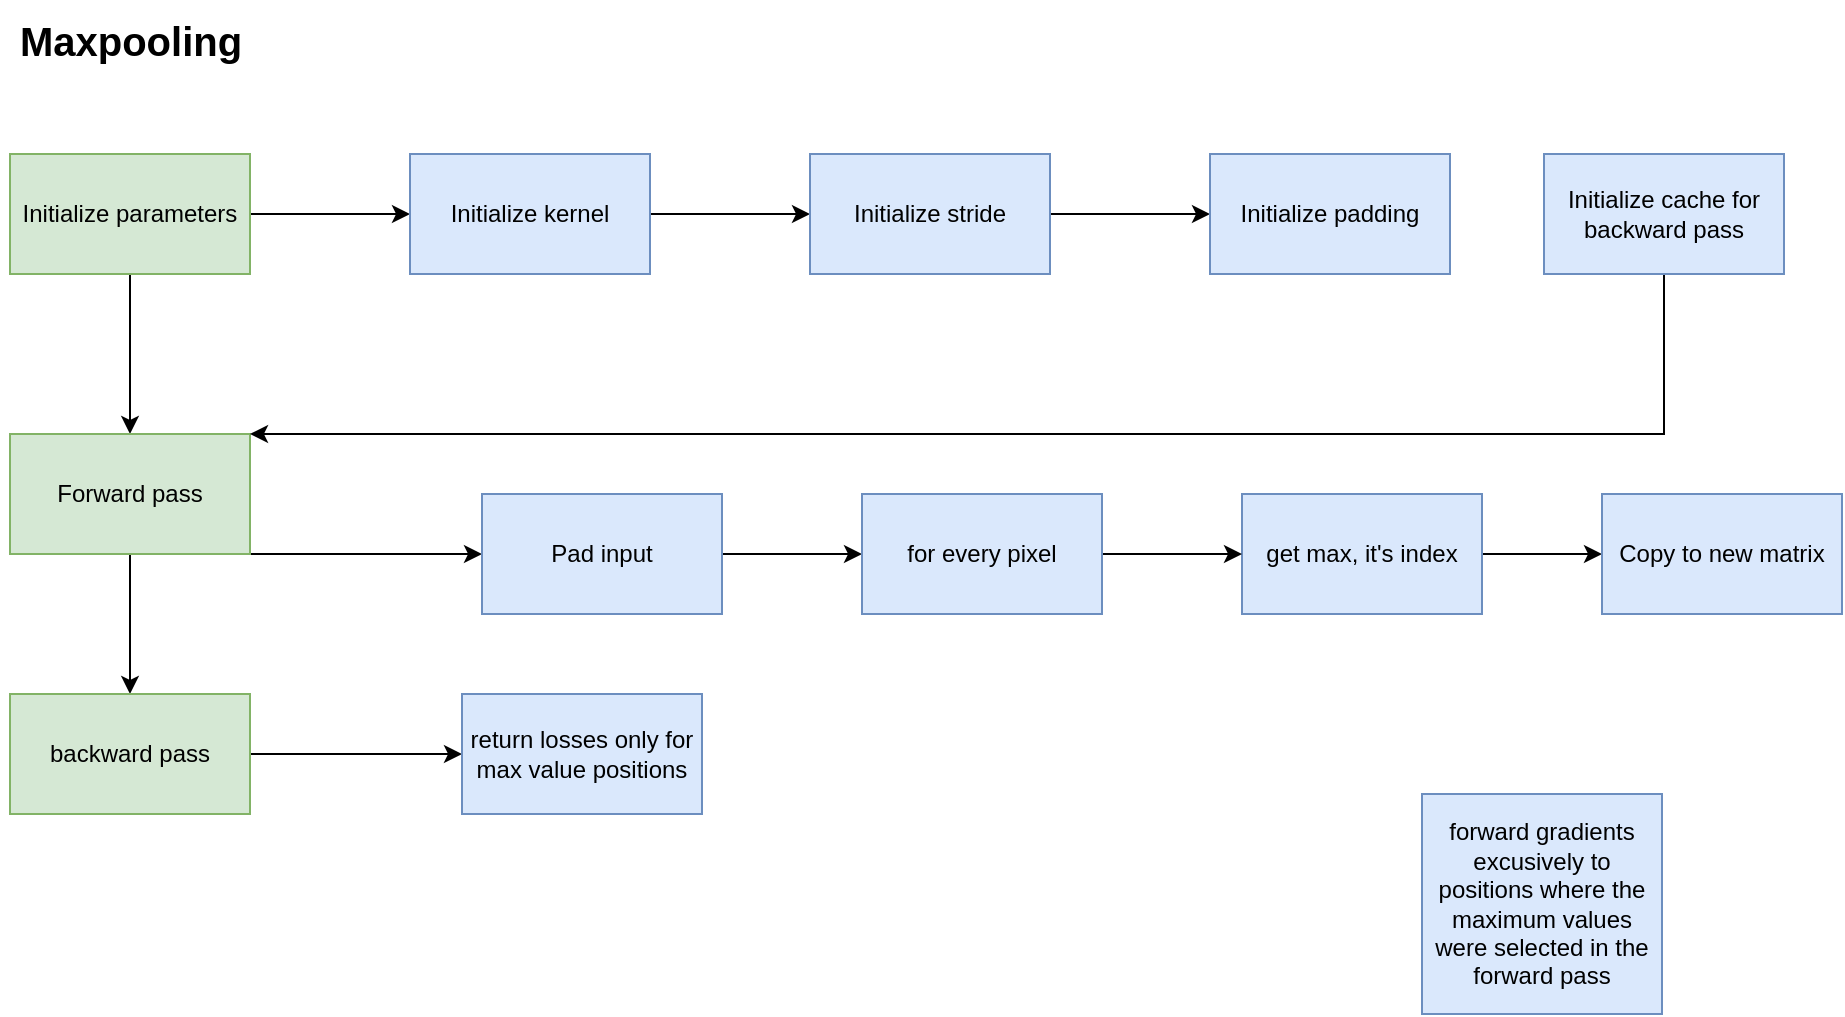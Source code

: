<mxfile version="26.1.0">
  <diagram name="Σελίδα-1" id="0JJ2JEffgrGLWTJLnre1">
    <mxGraphModel dx="1674" dy="746" grid="1" gridSize="10" guides="1" tooltips="1" connect="1" arrows="1" fold="1" page="1" pageScale="1" pageWidth="827" pageHeight="1169" math="0" shadow="0">
      <root>
        <mxCell id="0" />
        <mxCell id="1" parent="0" />
        <mxCell id="ypOiB7ghJIlv_MFIv7FI-4" value="" style="edgeStyle=orthogonalEdgeStyle;rounded=0;orthogonalLoop=1;jettySize=auto;html=1;" parent="1" source="ypOiB7ghJIlv_MFIv7FI-1" target="ypOiB7ghJIlv_MFIv7FI-3" edge="1">
          <mxGeometry relative="1" as="geometry" />
        </mxCell>
        <mxCell id="ypOiB7ghJIlv_MFIv7FI-6" value="" style="edgeStyle=orthogonalEdgeStyle;rounded=0;orthogonalLoop=1;jettySize=auto;html=1;" parent="1" source="ypOiB7ghJIlv_MFIv7FI-1" target="ypOiB7ghJIlv_MFIv7FI-5" edge="1">
          <mxGeometry relative="1" as="geometry" />
        </mxCell>
        <mxCell id="ypOiB7ghJIlv_MFIv7FI-1" value="Initialize parameters" style="rounded=0;whiteSpace=wrap;html=1;fillColor=#d5e8d4;strokeColor=#82b366;" parent="1" vertex="1">
          <mxGeometry x="354" y="100" width="120" height="60" as="geometry" />
        </mxCell>
        <mxCell id="ypOiB7ghJIlv_MFIv7FI-2" value="&lt;font style=&quot;font-size: 20px;&quot;&gt;&lt;b&gt;Maxpooling&lt;/b&gt;&lt;/font&gt;" style="text;html=1;align=center;verticalAlign=middle;resizable=0;points=[];autosize=1;strokeColor=none;fillColor=none;" parent="1" vertex="1">
          <mxGeometry x="349" y="23" width="130" height="40" as="geometry" />
        </mxCell>
        <mxCell id="ypOiB7ghJIlv_MFIv7FI-22" value="" style="edgeStyle=orthogonalEdgeStyle;rounded=0;orthogonalLoop=1;jettySize=auto;html=1;" parent="1" source="ypOiB7ghJIlv_MFIv7FI-3" target="ypOiB7ghJIlv_MFIv7FI-16" edge="1">
          <mxGeometry relative="1" as="geometry" />
        </mxCell>
        <mxCell id="ypOiB7ghJIlv_MFIv7FI-28" style="edgeStyle=orthogonalEdgeStyle;rounded=0;orthogonalLoop=1;jettySize=auto;html=1;exitX=1;exitY=1;exitDx=0;exitDy=0;entryX=0;entryY=0.5;entryDx=0;entryDy=0;" parent="1" source="ypOiB7ghJIlv_MFIv7FI-3" target="ypOiB7ghJIlv_MFIv7FI-20" edge="1">
          <mxGeometry relative="1" as="geometry">
            <Array as="points">
              <mxPoint x="580" y="300" />
            </Array>
          </mxGeometry>
        </mxCell>
        <mxCell id="ypOiB7ghJIlv_MFIv7FI-3" value="Forward pass" style="whiteSpace=wrap;html=1;fillColor=#d5e8d4;strokeColor=#82b366;rounded=0;" parent="1" vertex="1">
          <mxGeometry x="354" y="240" width="120" height="60" as="geometry" />
        </mxCell>
        <mxCell id="ypOiB7ghJIlv_MFIv7FI-8" value="" style="edgeStyle=orthogonalEdgeStyle;rounded=0;orthogonalLoop=1;jettySize=auto;html=1;" parent="1" source="ypOiB7ghJIlv_MFIv7FI-5" target="ypOiB7ghJIlv_MFIv7FI-7" edge="1">
          <mxGeometry relative="1" as="geometry" />
        </mxCell>
        <mxCell id="ypOiB7ghJIlv_MFIv7FI-5" value="Initialize kernel" style="whiteSpace=wrap;html=1;fillColor=#dae8fc;strokeColor=#6c8ebf;rounded=0;" parent="1" vertex="1">
          <mxGeometry x="554" y="100" width="120" height="60" as="geometry" />
        </mxCell>
        <mxCell id="ypOiB7ghJIlv_MFIv7FI-10" value="" style="edgeStyle=orthogonalEdgeStyle;rounded=0;orthogonalLoop=1;jettySize=auto;html=1;" parent="1" source="ypOiB7ghJIlv_MFIv7FI-7" target="ypOiB7ghJIlv_MFIv7FI-9" edge="1">
          <mxGeometry relative="1" as="geometry" />
        </mxCell>
        <mxCell id="ypOiB7ghJIlv_MFIv7FI-7" value="Initialize stride" style="whiteSpace=wrap;html=1;fillColor=#dae8fc;strokeColor=#6c8ebf;rounded=0;" parent="1" vertex="1">
          <mxGeometry x="754" y="100" width="120" height="60" as="geometry" />
        </mxCell>
        <mxCell id="ypOiB7ghJIlv_MFIv7FI-11" style="edgeStyle=orthogonalEdgeStyle;rounded=0;orthogonalLoop=1;jettySize=auto;html=1;entryX=1;entryY=0;entryDx=0;entryDy=0;exitX=0.5;exitY=1;exitDx=0;exitDy=0;" parent="1" source="ypOiB7ghJIlv_MFIv7FI-25" target="ypOiB7ghJIlv_MFIv7FI-3" edge="1">
          <mxGeometry relative="1" as="geometry">
            <Array as="points">
              <mxPoint x="1181" y="240" />
            </Array>
          </mxGeometry>
        </mxCell>
        <mxCell id="ypOiB7ghJIlv_MFIv7FI-9" value="Initialize padding" style="whiteSpace=wrap;html=1;fillColor=#dae8fc;strokeColor=#6c8ebf;rounded=0;" parent="1" vertex="1">
          <mxGeometry x="954" y="100" width="120" height="60" as="geometry" />
        </mxCell>
        <mxCell id="ypOiB7ghJIlv_MFIv7FI-24" style="edgeStyle=orthogonalEdgeStyle;rounded=0;orthogonalLoop=1;jettySize=auto;html=1;entryX=0;entryY=0.5;entryDx=0;entryDy=0;" parent="1" source="ypOiB7ghJIlv_MFIv7FI-16" target="ypOiB7ghJIlv_MFIv7FI-23" edge="1">
          <mxGeometry relative="1" as="geometry" />
        </mxCell>
        <mxCell id="ypOiB7ghJIlv_MFIv7FI-16" value="backward pass" style="whiteSpace=wrap;html=1;fillColor=#d5e8d4;strokeColor=#82b366;rounded=0;" parent="1" vertex="1">
          <mxGeometry x="354" y="370" width="120" height="60" as="geometry" />
        </mxCell>
        <mxCell id="ypOiB7ghJIlv_MFIv7FI-17" value="" style="edgeStyle=orthogonalEdgeStyle;rounded=0;orthogonalLoop=1;jettySize=auto;html=1;" parent="1" source="ypOiB7ghJIlv_MFIv7FI-18" target="ypOiB7ghJIlv_MFIv7FI-19" edge="1">
          <mxGeometry relative="1" as="geometry" />
        </mxCell>
        <mxCell id="ypOiB7ghJIlv_MFIv7FI-18" value="get max, it&#39;s index" style="whiteSpace=wrap;html=1;fillColor=#dae8fc;strokeColor=#6c8ebf;rounded=0;" parent="1" vertex="1">
          <mxGeometry x="970" y="270" width="120" height="60" as="geometry" />
        </mxCell>
        <mxCell id="ypOiB7ghJIlv_MFIv7FI-19" value="Copy to new matrix" style="whiteSpace=wrap;html=1;fillColor=#dae8fc;strokeColor=#6c8ebf;rounded=0;" parent="1" vertex="1">
          <mxGeometry x="1150" y="270" width="120" height="60" as="geometry" />
        </mxCell>
        <mxCell id="ypOiB7ghJIlv_MFIv7FI-29" value="" style="edgeStyle=orthogonalEdgeStyle;rounded=0;orthogonalLoop=1;jettySize=auto;html=1;" parent="1" source="ypOiB7ghJIlv_MFIv7FI-20" target="ypOiB7ghJIlv_MFIv7FI-26" edge="1">
          <mxGeometry relative="1" as="geometry" />
        </mxCell>
        <mxCell id="ypOiB7ghJIlv_MFIv7FI-20" value="Pad input" style="whiteSpace=wrap;html=1;fillColor=#dae8fc;strokeColor=#6c8ebf;rounded=0;" parent="1" vertex="1">
          <mxGeometry x="590" y="270" width="120" height="60" as="geometry" />
        </mxCell>
        <mxCell id="ypOiB7ghJIlv_MFIv7FI-23" value="return losses only for max value positions" style="whiteSpace=wrap;html=1;fillColor=#dae8fc;strokeColor=#6c8ebf;rounded=0;" parent="1" vertex="1">
          <mxGeometry x="580" y="370" width="120" height="60" as="geometry" />
        </mxCell>
        <mxCell id="ypOiB7ghJIlv_MFIv7FI-25" value="Initialize cache for backward pass" style="whiteSpace=wrap;html=1;fillColor=#dae8fc;strokeColor=#6c8ebf;rounded=0;" parent="1" vertex="1">
          <mxGeometry x="1121" y="100" width="120" height="60" as="geometry" />
        </mxCell>
        <mxCell id="ypOiB7ghJIlv_MFIv7FI-30" value="" style="edgeStyle=orthogonalEdgeStyle;rounded=0;orthogonalLoop=1;jettySize=auto;html=1;" parent="1" source="ypOiB7ghJIlv_MFIv7FI-26" target="ypOiB7ghJIlv_MFIv7FI-18" edge="1">
          <mxGeometry relative="1" as="geometry" />
        </mxCell>
        <mxCell id="ypOiB7ghJIlv_MFIv7FI-26" value="for every pixel" style="whiteSpace=wrap;html=1;fillColor=#dae8fc;strokeColor=#6c8ebf;rounded=0;" parent="1" vertex="1">
          <mxGeometry x="780" y="270" width="120" height="60" as="geometry" />
        </mxCell>
        <mxCell id="ypOiB7ghJIlv_MFIv7FI-31" value="forward gradients excusively to positions where the maximum values were selected in the forward pass" style="whiteSpace=wrap;html=1;fillColor=#dae8fc;strokeColor=#6c8ebf;rounded=0;" parent="1" vertex="1">
          <mxGeometry x="1060" y="420" width="120" height="110" as="geometry" />
        </mxCell>
      </root>
    </mxGraphModel>
  </diagram>
</mxfile>

